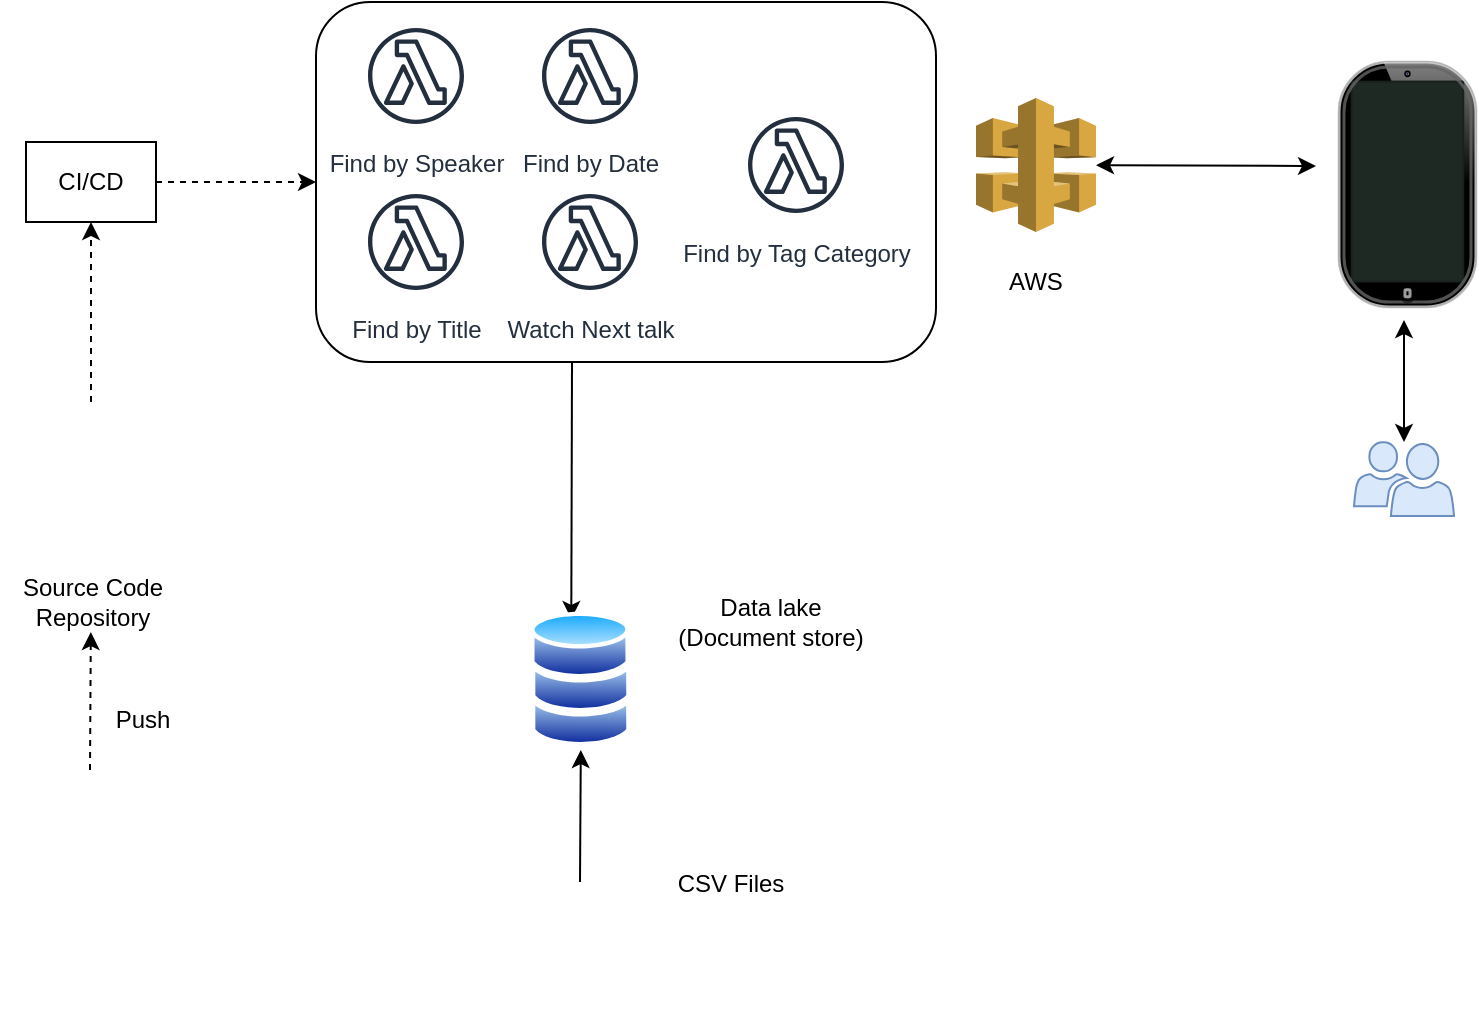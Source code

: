 <mxfile version="13.1.1" type="device"><diagram id="7dpZataHclQnCBHhR5TN" name="Page-1"><mxGraphModel dx="1303" dy="647" grid="1" gridSize="10" guides="1" tooltips="1" connect="1" arrows="1" fold="1" page="1" pageScale="1" pageWidth="827" pageHeight="1169" math="0" shadow="0"><root><mxCell id="0"/><mxCell id="1" parent="0"/><mxCell id="g6cdSrCcOUmQ4DHS_6iD-20" value="" style="rounded=1;whiteSpace=wrap;html=1;" parent="1" vertex="1"><mxGeometry x="170" y="30" width="310" height="180" as="geometry"/></mxCell><mxCell id="g6cdSrCcOUmQ4DHS_6iD-7" value="" style="endArrow=classic;html=1;entryX=0.5;entryY=1;entryDx=0;entryDy=0;" parent="1" target="UK2r05afACuHqS0Bgg0z-8" edge="1"><mxGeometry width="50" height="50" relative="1" as="geometry"><mxPoint x="302" y="470" as="sourcePoint"/><mxPoint x="300" y="441" as="targetPoint"/></mxGeometry></mxCell><mxCell id="g6cdSrCcOUmQ4DHS_6iD-9" value="Data lake&lt;br&gt;(Document store)" style="text;html=1;align=center;verticalAlign=middle;resizable=0;points=[];autosize=1;" parent="1" vertex="1"><mxGeometry x="341.8" y="325" width="110" height="30" as="geometry"/></mxCell><mxCell id="g6cdSrCcOUmQ4DHS_6iD-10" value="CSV Files" style="text;html=1;align=center;verticalAlign=middle;resizable=0;points=[];autosize=1;" parent="1" vertex="1"><mxGeometry x="341.8" y="461" width="70" height="20" as="geometry"/></mxCell><mxCell id="g6cdSrCcOUmQ4DHS_6iD-11" value="" style="endArrow=classic;html=1;" parent="1" edge="1"><mxGeometry width="50" height="50" relative="1" as="geometry"><mxPoint x="298" y="210" as="sourcePoint"/><mxPoint x="297.65" y="338.5" as="targetPoint"/></mxGeometry></mxCell><mxCell id="g6cdSrCcOUmQ4DHS_6iD-13" value="Find by Title" style="outlineConnect=0;fontColor=#232F3E;gradientColor=none;strokeColor=#232F3E;fillColor=#ffffff;dashed=0;verticalLabelPosition=bottom;verticalAlign=top;align=center;html=1;fontSize=12;fontStyle=0;aspect=fixed;shape=mxgraph.aws4.resourceIcon;resIcon=mxgraph.aws4.lambda_function;" parent="1" vertex="1"><mxGeometry x="190" y="120" width="60" height="60" as="geometry"/></mxCell><mxCell id="g6cdSrCcOUmQ4DHS_6iD-14" value="Watch Next talk" style="outlineConnect=0;fontColor=#232F3E;gradientColor=none;strokeColor=#232F3E;fillColor=#ffffff;dashed=0;verticalLabelPosition=bottom;verticalAlign=top;align=center;html=1;fontSize=12;fontStyle=0;aspect=fixed;shape=mxgraph.aws4.resourceIcon;resIcon=mxgraph.aws4.lambda_function;" parent="1" vertex="1"><mxGeometry x="277.0" y="120" width="60" height="60" as="geometry"/></mxCell><mxCell id="g6cdSrCcOUmQ4DHS_6iD-18" value="" style="endArrow=classic;startArrow=classic;html=1;" parent="1" source="g6cdSrCcOUmQ4DHS_6iD-19" edge="1"><mxGeometry width="50" height="50" relative="1" as="geometry"><mxPoint x="575" y="121.5" as="sourcePoint"/><mxPoint x="670" y="112" as="targetPoint"/></mxGeometry></mxCell><mxCell id="g6cdSrCcOUmQ4DHS_6iD-19" value="" style="outlineConnect=0;dashed=0;verticalLabelPosition=bottom;verticalAlign=top;align=center;html=1;shape=mxgraph.aws3.api_gateway;fillColor=#D9A741;gradientColor=none;" parent="1" vertex="1"><mxGeometry x="500" y="78" width="60" height="67" as="geometry"/></mxCell><mxCell id="g6cdSrCcOUmQ4DHS_6iD-22" value="Source Code&lt;br&gt;Repository" style="text;html=1;align=center;verticalAlign=middle;resizable=0;points=[];autosize=1;" parent="1" vertex="1"><mxGeometry x="12.5" y="315" width="90" height="30" as="geometry"/></mxCell><mxCell id="g6cdSrCcOUmQ4DHS_6iD-23" value="" style="endArrow=classic;html=1;dashed=1;" parent="1" target="g6cdSrCcOUmQ4DHS_6iD-22" edge="1"><mxGeometry width="50" height="50" relative="1" as="geometry"><mxPoint x="57" y="414" as="sourcePoint"/><mxPoint x="57" y="364" as="targetPoint"/></mxGeometry></mxCell><mxCell id="g6cdSrCcOUmQ4DHS_6iD-24" value="Push" style="text;html=1;align=center;verticalAlign=middle;resizable=0;points=[];autosize=1;" parent="1" vertex="1"><mxGeometry x="62.5" y="379" width="40" height="20" as="geometry"/></mxCell><mxCell id="g6cdSrCcOUmQ4DHS_6iD-25" value="" style="pointerEvents=1;shadow=0;dashed=0;html=1;strokeColor=#6c8ebf;labelPosition=center;verticalLabelPosition=bottom;verticalAlign=top;align=center;fillColor=#dae8fc;shape=mxgraph.mscae.intune.user_group" parent="1" vertex="1"><mxGeometry x="689" y="250" width="50" height="37" as="geometry"/></mxCell><mxCell id="UK2r05afACuHqS0Bgg0z-7" value="" style="pointerEvents=1;shadow=0;dashed=0;html=1;strokeColor=none;labelPosition=center;verticalLabelPosition=bottom;verticalAlign=top;align=center;fillColor=#505050;shape=mxgraph.mscae.intune.user_group" vertex="1" parent="1"><mxGeometry x="694" y="133" width="50" height="37" as="geometry"/></mxCell><mxCell id="g6cdSrCcOUmQ4DHS_6iD-28" value="" style="endArrow=classic;startArrow=classic;html=1;exitX=0.5;exitY=0;exitDx=0;exitDy=0;exitPerimeter=0;" parent="1" source="g6cdSrCcOUmQ4DHS_6iD-25" edge="1"><mxGeometry width="50" height="50" relative="1" as="geometry"><mxPoint x="557" y="270" as="sourcePoint"/><mxPoint x="714" y="189.0" as="targetPoint"/></mxGeometry></mxCell><mxCell id="g6cdSrCcOUmQ4DHS_6iD-33" value="" style="endArrow=classic;html=1;dashed=1;entryX=0.5;entryY=1;entryDx=0;entryDy=0;" parent="1" target="g6cdSrCcOUmQ4DHS_6iD-34" edge="1"><mxGeometry width="50" height="50" relative="1" as="geometry"><mxPoint x="57.5" y="230" as="sourcePoint"/><mxPoint x="62.911" y="130" as="targetPoint"/></mxGeometry></mxCell><mxCell id="g6cdSrCcOUmQ4DHS_6iD-35" style="edgeStyle=orthogonalEdgeStyle;rounded=0;orthogonalLoop=1;jettySize=auto;html=1;dashed=1;" parent="1" source="g6cdSrCcOUmQ4DHS_6iD-34" edge="1"><mxGeometry relative="1" as="geometry"><mxPoint x="170" y="120" as="targetPoint"/></mxGeometry></mxCell><mxCell id="g6cdSrCcOUmQ4DHS_6iD-34" value="CI/CD" style="rounded=0;whiteSpace=wrap;html=1;" parent="1" vertex="1"><mxGeometry x="25" y="100" width="65" height="40" as="geometry"/></mxCell><mxCell id="_dydgmQE9FjCZnA2TY0W-1" value="Find by Speaker" style="outlineConnect=0;fontColor=#232F3E;gradientColor=none;strokeColor=#232F3E;fillColor=#ffffff;dashed=0;verticalLabelPosition=bottom;verticalAlign=top;align=center;html=1;fontSize=12;fontStyle=0;aspect=fixed;shape=mxgraph.aws4.resourceIcon;resIcon=mxgraph.aws4.lambda_function;" parent="1" vertex="1"><mxGeometry x="190" y="37" width="60" height="60" as="geometry"/></mxCell><mxCell id="_dydgmQE9FjCZnA2TY0W-7" value="Find by Date" style="outlineConnect=0;fontColor=#232F3E;gradientColor=none;strokeColor=#232F3E;fillColor=#ffffff;dashed=0;verticalLabelPosition=bottom;verticalAlign=top;align=center;html=1;fontSize=12;fontStyle=0;aspect=fixed;shape=mxgraph.aws4.resourceIcon;resIcon=mxgraph.aws4.lambda_function;" parent="1" vertex="1"><mxGeometry x="277" y="37" width="60" height="60" as="geometry"/></mxCell><mxCell id="_dydgmQE9FjCZnA2TY0W-8" value="Find by Tag Category" style="outlineConnect=0;fontColor=#232F3E;gradientColor=none;strokeColor=#232F3E;fillColor=#ffffff;dashed=0;verticalLabelPosition=bottom;verticalAlign=top;align=center;html=1;fontSize=12;fontStyle=0;aspect=fixed;shape=mxgraph.aws4.resourceIcon;resIcon=mxgraph.aws4.lambda_function;" parent="1" vertex="1"><mxGeometry x="380.0" y="81.5" width="60" height="60" as="geometry"/></mxCell><mxCell id="UK2r05afACuHqS0Bgg0z-4" value="" style="verticalLabelPosition=bottom;verticalAlign=top;html=1;shadow=0;dashed=0;strokeWidth=1;shape=mxgraph.ios.iPad;bgStyle=bgGreen;fillColor=#aaaaaa;" vertex="1" parent="1"><mxGeometry x="681.5" y="60" width="68.5" height="122.5" as="geometry"/></mxCell><mxCell id="UK2r05afACuHqS0Bgg0z-8" value="" style="aspect=fixed;perimeter=ellipsePerimeter;html=1;align=center;shadow=0;dashed=0;spacingTop=3;image;image=img/lib/active_directory/database.svg;" vertex="1" parent="1"><mxGeometry x="277.4" y="367" width="50" height="37" as="geometry"/></mxCell><mxCell id="UK2r05afACuHqS0Bgg0z-9" value="" style="aspect=fixed;perimeter=ellipsePerimeter;html=1;align=center;shadow=0;dashed=0;spacingTop=3;image;image=img/lib/active_directory/database.svg;" vertex="1" parent="1"><mxGeometry x="277.4" y="350" width="50" height="37" as="geometry"/></mxCell><mxCell id="UK2r05afACuHqS0Bgg0z-11" value="" style="aspect=fixed;perimeter=ellipsePerimeter;html=1;align=center;shadow=0;dashed=0;spacingTop=3;image;image=img/lib/active_directory/database.svg;" vertex="1" parent="1"><mxGeometry x="277" y="333" width="50" height="37" as="geometry"/></mxCell><mxCell id="UK2r05afACuHqS0Bgg0z-16" value="" style="shape=image;html=1;verticalAlign=top;verticalLabelPosition=bottom;labelBackgroundColor=#ffffff;imageAspect=0;aspect=fixed;image=https://cdn3.iconfinder.com/data/icons/lexter-flat-colorfull-file-formats/56/csv-128.png" vertex="1" parent="1"><mxGeometry x="263" y="461" width="79" height="79" as="geometry"/></mxCell><mxCell id="UK2r05afACuHqS0Bgg0z-20" value="AWS" style="text;html=1;strokeColor=none;fillColor=none;align=center;verticalAlign=middle;whiteSpace=wrap;rounded=0;" vertex="1" parent="1"><mxGeometry x="510" y="160" width="40" height="20" as="geometry"/></mxCell><mxCell id="UK2r05afACuHqS0Bgg0z-22" value="" style="shape=image;html=1;verticalAlign=top;verticalLabelPosition=bottom;labelBackgroundColor=#ffffff;imageAspect=0;aspect=fixed;image=https://cdn2.iconfinder.com/data/icons/social-icons-33/128/Github-128.png" vertex="1" parent="1"><mxGeometry x="18.5" y="229.5" width="78" height="78" as="geometry"/></mxCell></root></mxGraphModel></diagram></mxfile>